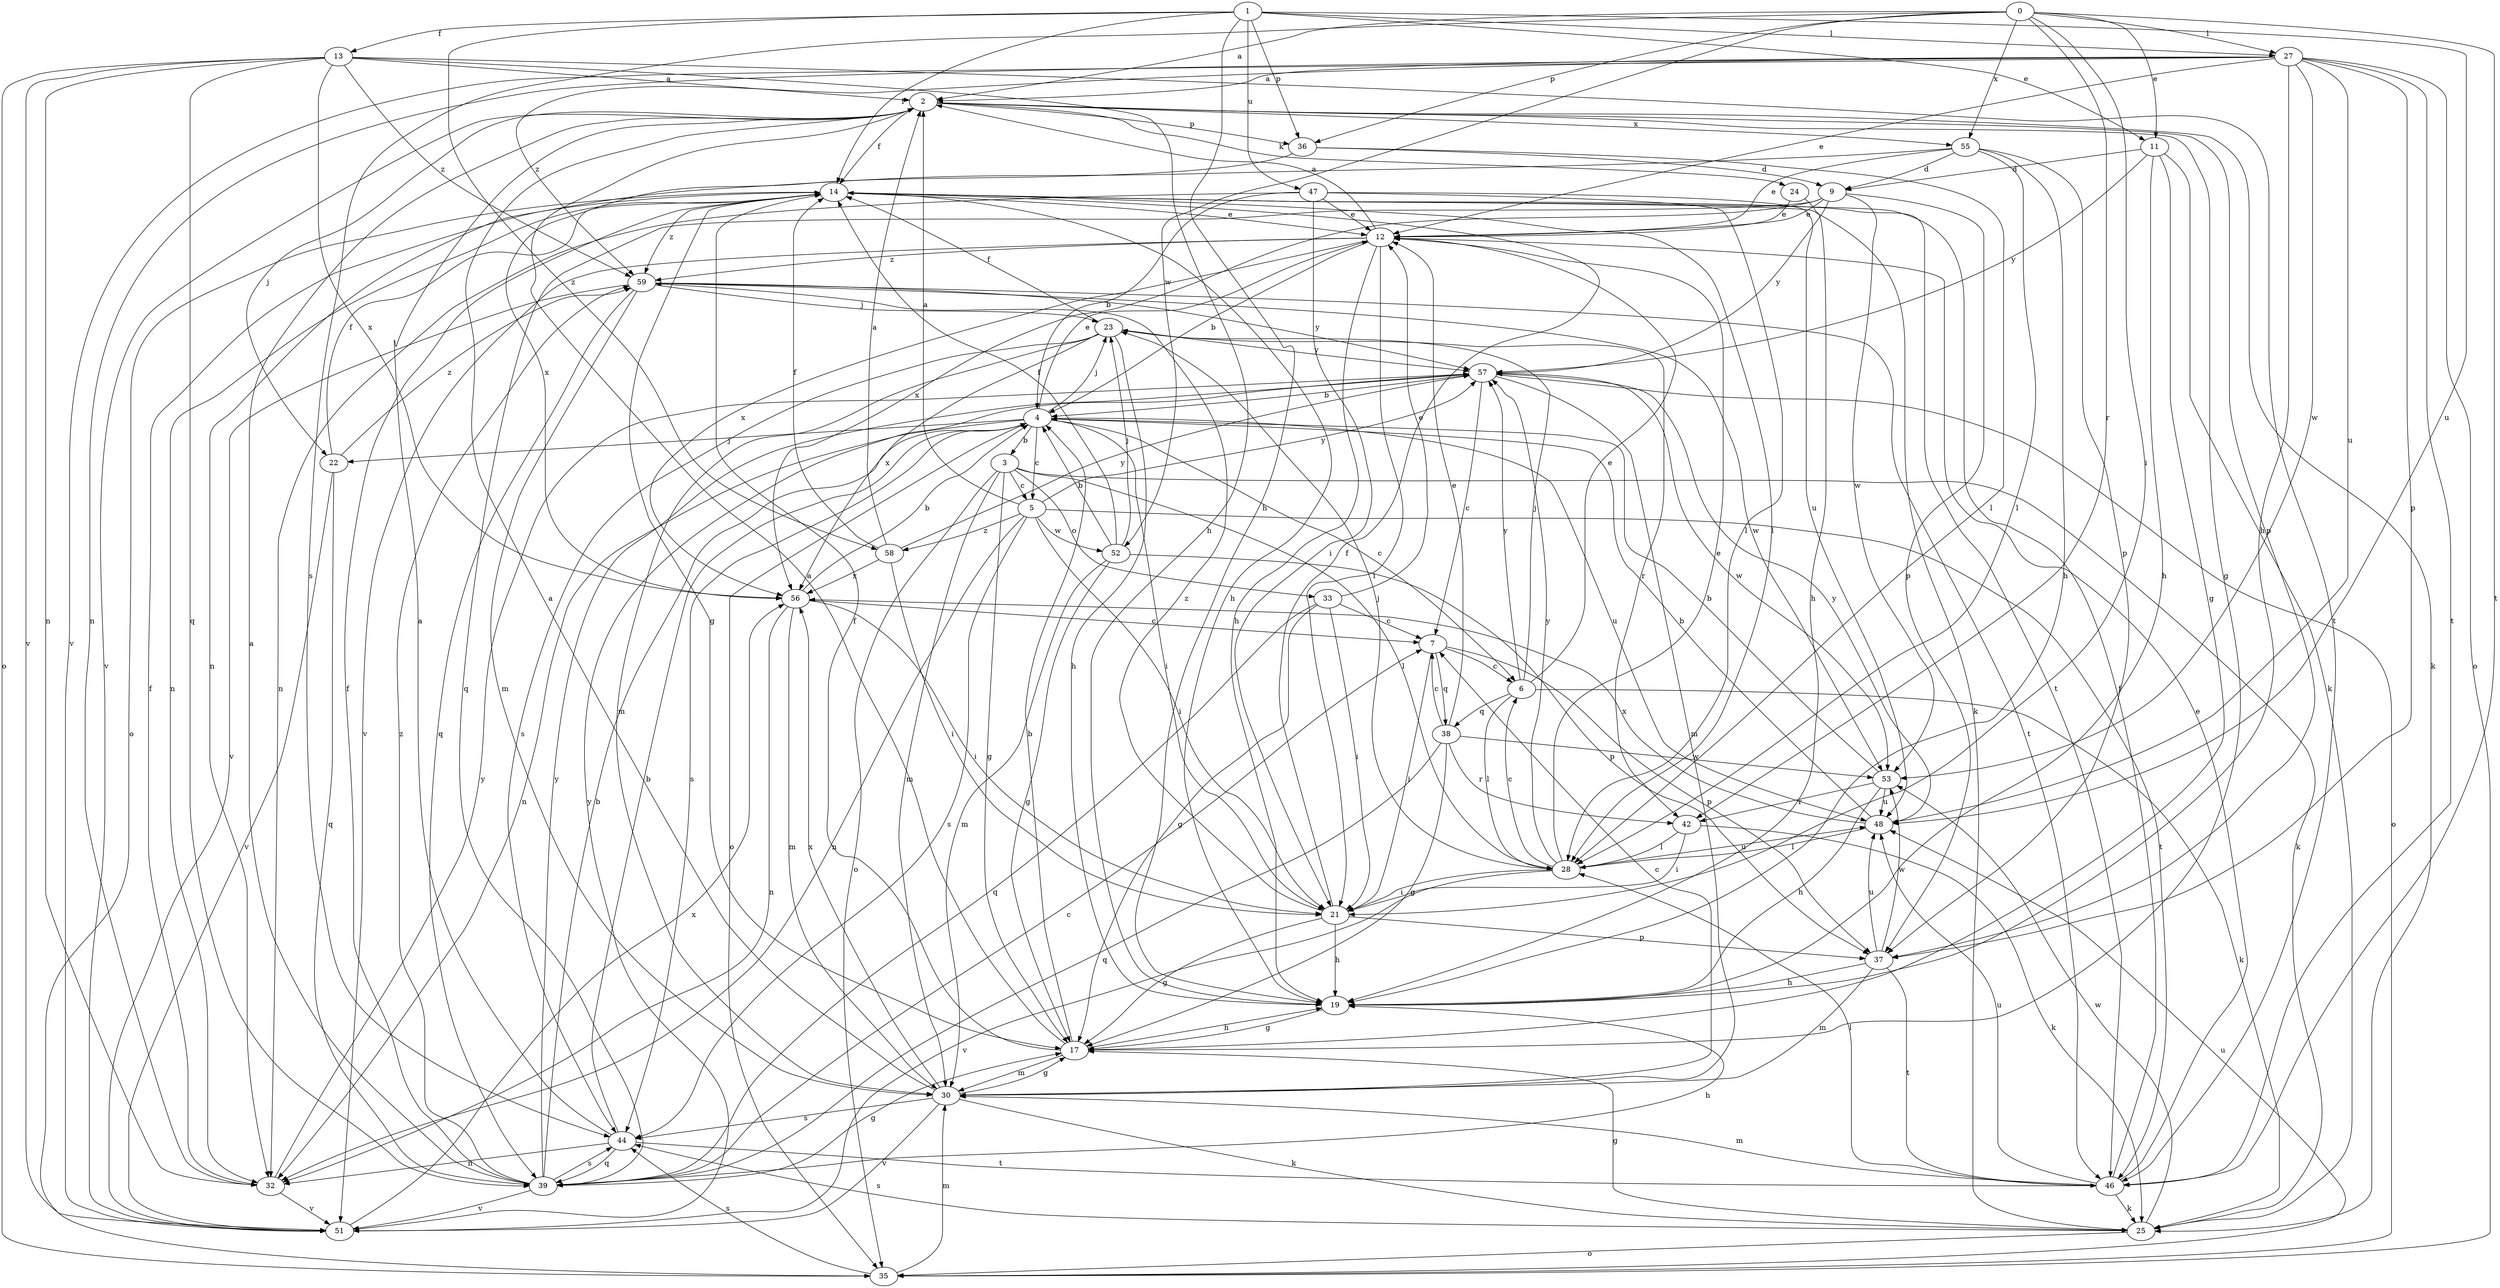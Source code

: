 strict digraph  {
0;
1;
2;
3;
4;
5;
6;
7;
9;
11;
12;
13;
14;
17;
19;
21;
22;
23;
24;
25;
27;
28;
30;
32;
33;
35;
36;
37;
38;
39;
42;
44;
46;
47;
48;
51;
52;
53;
55;
56;
57;
58;
59;
0 -> 2  [label=a];
0 -> 11  [label=e];
0 -> 21  [label=i];
0 -> 27  [label=l];
0 -> 36  [label=p];
0 -> 42  [label=r];
0 -> 44  [label=s];
0 -> 46  [label=t];
0 -> 52  [label=w];
0 -> 55  [label=x];
1 -> 11  [label=e];
1 -> 13  [label=f];
1 -> 14  [label=f];
1 -> 19  [label=h];
1 -> 27  [label=l];
1 -> 36  [label=p];
1 -> 47  [label=u];
1 -> 48  [label=u];
1 -> 58  [label=z];
2 -> 14  [label=f];
2 -> 17  [label=g];
2 -> 22  [label=j];
2 -> 24  [label=k];
2 -> 25  [label=k];
2 -> 36  [label=p];
2 -> 37  [label=p];
2 -> 51  [label=v];
2 -> 55  [label=x];
3 -> 5  [label=c];
3 -> 17  [label=g];
3 -> 25  [label=k];
3 -> 28  [label=l];
3 -> 30  [label=m];
3 -> 33  [label=o];
3 -> 35  [label=o];
4 -> 3  [label=b];
4 -> 5  [label=c];
4 -> 6  [label=c];
4 -> 12  [label=e];
4 -> 21  [label=i];
4 -> 22  [label=j];
4 -> 23  [label=j];
4 -> 32  [label=n];
4 -> 35  [label=o];
4 -> 44  [label=s];
4 -> 48  [label=u];
5 -> 2  [label=a];
5 -> 21  [label=i];
5 -> 32  [label=n];
5 -> 44  [label=s];
5 -> 46  [label=t];
5 -> 52  [label=w];
5 -> 57  [label=y];
5 -> 58  [label=z];
6 -> 12  [label=e];
6 -> 23  [label=j];
6 -> 25  [label=k];
6 -> 28  [label=l];
6 -> 38  [label=q];
6 -> 57  [label=y];
7 -> 6  [label=c];
7 -> 21  [label=i];
7 -> 37  [label=p];
7 -> 38  [label=q];
9 -> 12  [label=e];
9 -> 37  [label=p];
9 -> 39  [label=q];
9 -> 53  [label=w];
9 -> 56  [label=x];
9 -> 57  [label=y];
11 -> 9  [label=d];
11 -> 17  [label=g];
11 -> 19  [label=h];
11 -> 25  [label=k];
11 -> 57  [label=y];
12 -> 2  [label=a];
12 -> 4  [label=b];
12 -> 19  [label=h];
12 -> 21  [label=i];
12 -> 51  [label=v];
12 -> 56  [label=x];
12 -> 59  [label=z];
13 -> 2  [label=a];
13 -> 19  [label=h];
13 -> 32  [label=n];
13 -> 35  [label=o];
13 -> 39  [label=q];
13 -> 46  [label=t];
13 -> 51  [label=v];
13 -> 56  [label=x];
13 -> 59  [label=z];
14 -> 12  [label=e];
14 -> 17  [label=g];
14 -> 19  [label=h];
14 -> 25  [label=k];
14 -> 28  [label=l];
14 -> 32  [label=n];
14 -> 35  [label=o];
14 -> 46  [label=t];
14 -> 59  [label=z];
17 -> 2  [label=a];
17 -> 4  [label=b];
17 -> 14  [label=f];
17 -> 19  [label=h];
17 -> 30  [label=m];
19 -> 17  [label=g];
21 -> 14  [label=f];
21 -> 17  [label=g];
21 -> 19  [label=h];
21 -> 37  [label=p];
21 -> 59  [label=z];
22 -> 14  [label=f];
22 -> 39  [label=q];
22 -> 51  [label=v];
22 -> 59  [label=z];
23 -> 14  [label=f];
23 -> 19  [label=h];
23 -> 30  [label=m];
23 -> 42  [label=r];
23 -> 44  [label=s];
23 -> 56  [label=x];
23 -> 57  [label=y];
24 -> 12  [label=e];
24 -> 19  [label=h];
25 -> 17  [label=g];
25 -> 35  [label=o];
25 -> 44  [label=s];
25 -> 53  [label=w];
27 -> 2  [label=a];
27 -> 12  [label=e];
27 -> 19  [label=h];
27 -> 32  [label=n];
27 -> 35  [label=o];
27 -> 37  [label=p];
27 -> 46  [label=t];
27 -> 48  [label=u];
27 -> 51  [label=v];
27 -> 53  [label=w];
27 -> 59  [label=z];
28 -> 6  [label=c];
28 -> 12  [label=e];
28 -> 21  [label=i];
28 -> 23  [label=j];
28 -> 48  [label=u];
28 -> 51  [label=v];
28 -> 57  [label=y];
30 -> 2  [label=a];
30 -> 7  [label=c];
30 -> 17  [label=g];
30 -> 25  [label=k];
30 -> 44  [label=s];
30 -> 51  [label=v];
30 -> 56  [label=x];
32 -> 14  [label=f];
32 -> 51  [label=v];
32 -> 57  [label=y];
33 -> 7  [label=c];
33 -> 12  [label=e];
33 -> 17  [label=g];
33 -> 21  [label=i];
33 -> 39  [label=q];
35 -> 30  [label=m];
35 -> 44  [label=s];
35 -> 48  [label=u];
36 -> 9  [label=d];
36 -> 28  [label=l];
36 -> 56  [label=x];
37 -> 19  [label=h];
37 -> 30  [label=m];
37 -> 46  [label=t];
37 -> 48  [label=u];
37 -> 53  [label=w];
38 -> 7  [label=c];
38 -> 12  [label=e];
38 -> 17  [label=g];
38 -> 39  [label=q];
38 -> 42  [label=r];
38 -> 53  [label=w];
39 -> 2  [label=a];
39 -> 4  [label=b];
39 -> 7  [label=c];
39 -> 14  [label=f];
39 -> 17  [label=g];
39 -> 19  [label=h];
39 -> 44  [label=s];
39 -> 51  [label=v];
39 -> 57  [label=y];
39 -> 59  [label=z];
42 -> 21  [label=i];
42 -> 25  [label=k];
42 -> 28  [label=l];
44 -> 2  [label=a];
44 -> 4  [label=b];
44 -> 32  [label=n];
44 -> 39  [label=q];
44 -> 46  [label=t];
46 -> 12  [label=e];
46 -> 14  [label=f];
46 -> 25  [label=k];
46 -> 28  [label=l];
46 -> 30  [label=m];
46 -> 48  [label=u];
47 -> 4  [label=b];
47 -> 12  [label=e];
47 -> 21  [label=i];
47 -> 28  [label=l];
47 -> 32  [label=n];
47 -> 48  [label=u];
48 -> 4  [label=b];
48 -> 28  [label=l];
48 -> 56  [label=x];
48 -> 57  [label=y];
51 -> 56  [label=x];
51 -> 57  [label=y];
52 -> 4  [label=b];
52 -> 14  [label=f];
52 -> 17  [label=g];
52 -> 23  [label=j];
52 -> 30  [label=m];
52 -> 37  [label=p];
53 -> 4  [label=b];
53 -> 19  [label=h];
53 -> 42  [label=r];
53 -> 48  [label=u];
55 -> 9  [label=d];
55 -> 12  [label=e];
55 -> 19  [label=h];
55 -> 28  [label=l];
55 -> 32  [label=n];
55 -> 37  [label=p];
56 -> 4  [label=b];
56 -> 7  [label=c];
56 -> 21  [label=i];
56 -> 30  [label=m];
56 -> 32  [label=n];
57 -> 4  [label=b];
57 -> 7  [label=c];
57 -> 30  [label=m];
57 -> 35  [label=o];
57 -> 53  [label=w];
58 -> 2  [label=a];
58 -> 14  [label=f];
58 -> 21  [label=i];
58 -> 56  [label=x];
58 -> 57  [label=y];
59 -> 23  [label=j];
59 -> 30  [label=m];
59 -> 39  [label=q];
59 -> 46  [label=t];
59 -> 51  [label=v];
59 -> 53  [label=w];
59 -> 57  [label=y];
}
